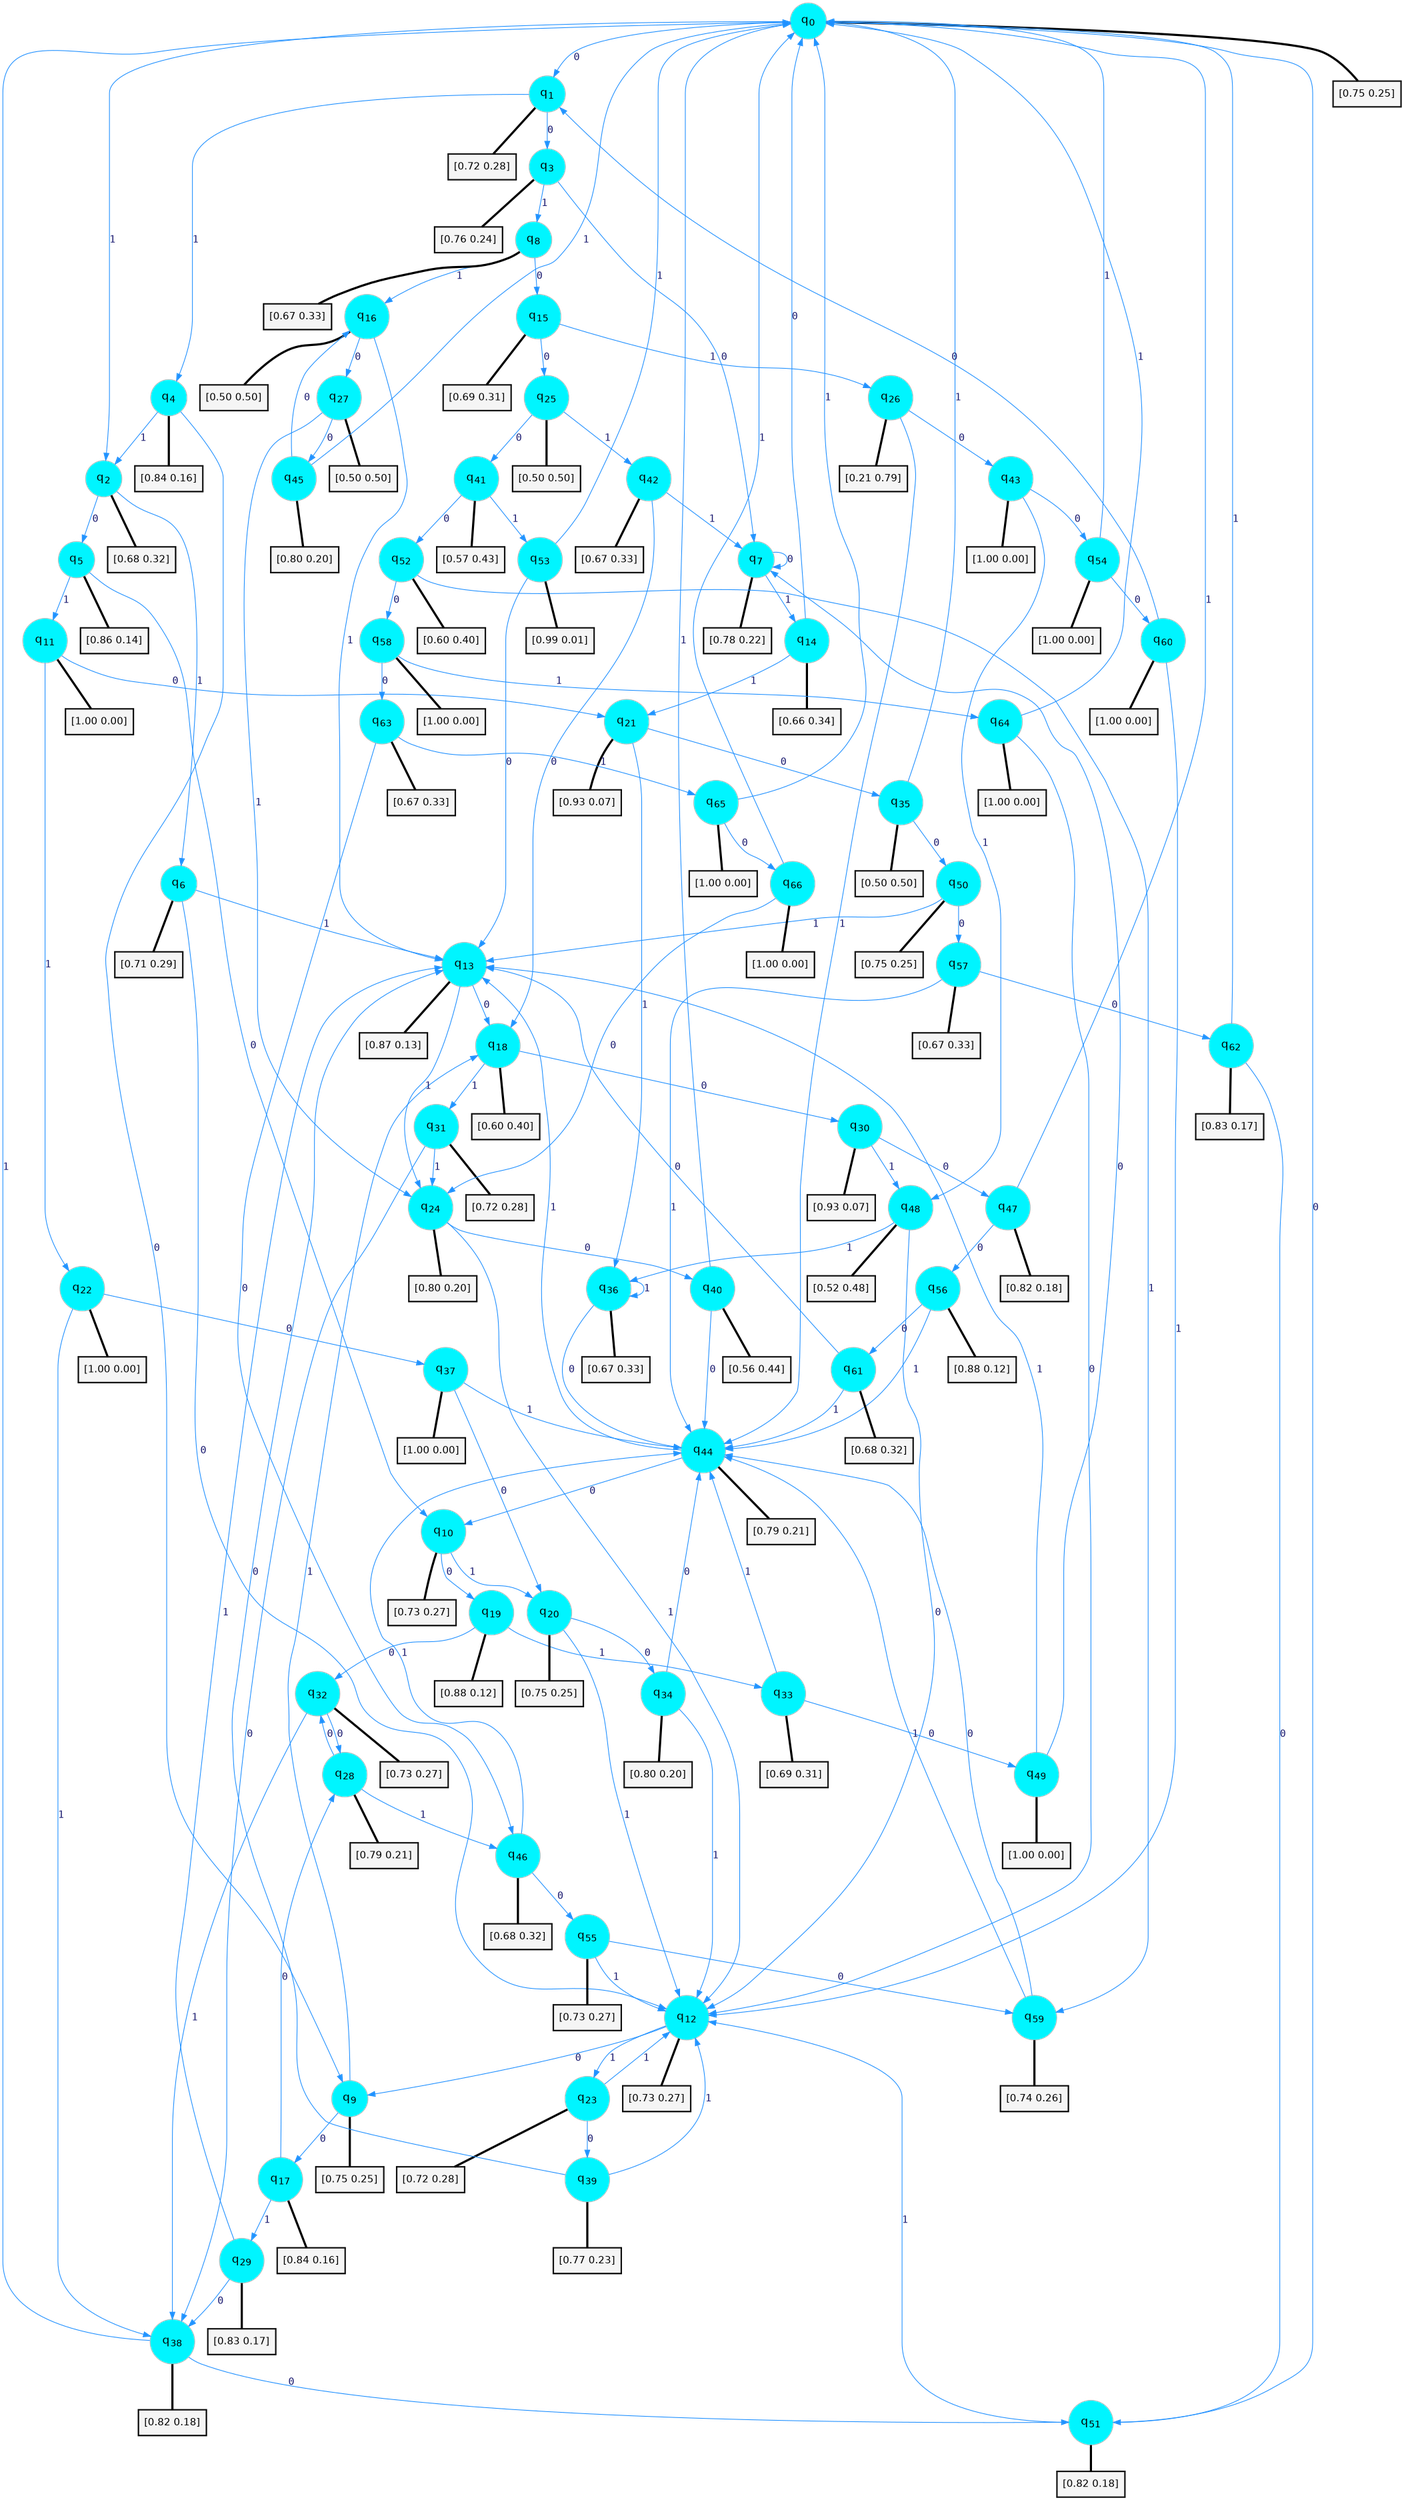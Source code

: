 digraph G {
graph [
bgcolor=transparent, dpi=300, rankdir=TD, size="40,25"];
node [
color=gray, fillcolor=turquoise1, fontcolor=black, fontname=Helvetica, fontsize=16, fontweight=bold, shape=circle, style=filled];
edge [
arrowsize=1, color=dodgerblue1, fontcolor=midnightblue, fontname=courier, fontweight=bold, penwidth=1, style=solid, weight=20];
0[label=<q<SUB>0</SUB>>];
1[label=<q<SUB>1</SUB>>];
2[label=<q<SUB>2</SUB>>];
3[label=<q<SUB>3</SUB>>];
4[label=<q<SUB>4</SUB>>];
5[label=<q<SUB>5</SUB>>];
6[label=<q<SUB>6</SUB>>];
7[label=<q<SUB>7</SUB>>];
8[label=<q<SUB>8</SUB>>];
9[label=<q<SUB>9</SUB>>];
10[label=<q<SUB>10</SUB>>];
11[label=<q<SUB>11</SUB>>];
12[label=<q<SUB>12</SUB>>];
13[label=<q<SUB>13</SUB>>];
14[label=<q<SUB>14</SUB>>];
15[label=<q<SUB>15</SUB>>];
16[label=<q<SUB>16</SUB>>];
17[label=<q<SUB>17</SUB>>];
18[label=<q<SUB>18</SUB>>];
19[label=<q<SUB>19</SUB>>];
20[label=<q<SUB>20</SUB>>];
21[label=<q<SUB>21</SUB>>];
22[label=<q<SUB>22</SUB>>];
23[label=<q<SUB>23</SUB>>];
24[label=<q<SUB>24</SUB>>];
25[label=<q<SUB>25</SUB>>];
26[label=<q<SUB>26</SUB>>];
27[label=<q<SUB>27</SUB>>];
28[label=<q<SUB>28</SUB>>];
29[label=<q<SUB>29</SUB>>];
30[label=<q<SUB>30</SUB>>];
31[label=<q<SUB>31</SUB>>];
32[label=<q<SUB>32</SUB>>];
33[label=<q<SUB>33</SUB>>];
34[label=<q<SUB>34</SUB>>];
35[label=<q<SUB>35</SUB>>];
36[label=<q<SUB>36</SUB>>];
37[label=<q<SUB>37</SUB>>];
38[label=<q<SUB>38</SUB>>];
39[label=<q<SUB>39</SUB>>];
40[label=<q<SUB>40</SUB>>];
41[label=<q<SUB>41</SUB>>];
42[label=<q<SUB>42</SUB>>];
43[label=<q<SUB>43</SUB>>];
44[label=<q<SUB>44</SUB>>];
45[label=<q<SUB>45</SUB>>];
46[label=<q<SUB>46</SUB>>];
47[label=<q<SUB>47</SUB>>];
48[label=<q<SUB>48</SUB>>];
49[label=<q<SUB>49</SUB>>];
50[label=<q<SUB>50</SUB>>];
51[label=<q<SUB>51</SUB>>];
52[label=<q<SUB>52</SUB>>];
53[label=<q<SUB>53</SUB>>];
54[label=<q<SUB>54</SUB>>];
55[label=<q<SUB>55</SUB>>];
56[label=<q<SUB>56</SUB>>];
57[label=<q<SUB>57</SUB>>];
58[label=<q<SUB>58</SUB>>];
59[label=<q<SUB>59</SUB>>];
60[label=<q<SUB>60</SUB>>];
61[label=<q<SUB>61</SUB>>];
62[label=<q<SUB>62</SUB>>];
63[label=<q<SUB>63</SUB>>];
64[label=<q<SUB>64</SUB>>];
65[label=<q<SUB>65</SUB>>];
66[label=<q<SUB>66</SUB>>];
67[label="[0.75 0.25]", shape=box,fontcolor=black, fontname=Helvetica, fontsize=14, penwidth=2, fillcolor=whitesmoke,color=black];
68[label="[0.72 0.28]", shape=box,fontcolor=black, fontname=Helvetica, fontsize=14, penwidth=2, fillcolor=whitesmoke,color=black];
69[label="[0.68 0.32]", shape=box,fontcolor=black, fontname=Helvetica, fontsize=14, penwidth=2, fillcolor=whitesmoke,color=black];
70[label="[0.76 0.24]", shape=box,fontcolor=black, fontname=Helvetica, fontsize=14, penwidth=2, fillcolor=whitesmoke,color=black];
71[label="[0.84 0.16]", shape=box,fontcolor=black, fontname=Helvetica, fontsize=14, penwidth=2, fillcolor=whitesmoke,color=black];
72[label="[0.86 0.14]", shape=box,fontcolor=black, fontname=Helvetica, fontsize=14, penwidth=2, fillcolor=whitesmoke,color=black];
73[label="[0.71 0.29]", shape=box,fontcolor=black, fontname=Helvetica, fontsize=14, penwidth=2, fillcolor=whitesmoke,color=black];
74[label="[0.78 0.22]", shape=box,fontcolor=black, fontname=Helvetica, fontsize=14, penwidth=2, fillcolor=whitesmoke,color=black];
75[label="[0.67 0.33]", shape=box,fontcolor=black, fontname=Helvetica, fontsize=14, penwidth=2, fillcolor=whitesmoke,color=black];
76[label="[0.75 0.25]", shape=box,fontcolor=black, fontname=Helvetica, fontsize=14, penwidth=2, fillcolor=whitesmoke,color=black];
77[label="[0.73 0.27]", shape=box,fontcolor=black, fontname=Helvetica, fontsize=14, penwidth=2, fillcolor=whitesmoke,color=black];
78[label="[1.00 0.00]", shape=box,fontcolor=black, fontname=Helvetica, fontsize=14, penwidth=2, fillcolor=whitesmoke,color=black];
79[label="[0.73 0.27]", shape=box,fontcolor=black, fontname=Helvetica, fontsize=14, penwidth=2, fillcolor=whitesmoke,color=black];
80[label="[0.87 0.13]", shape=box,fontcolor=black, fontname=Helvetica, fontsize=14, penwidth=2, fillcolor=whitesmoke,color=black];
81[label="[0.66 0.34]", shape=box,fontcolor=black, fontname=Helvetica, fontsize=14, penwidth=2, fillcolor=whitesmoke,color=black];
82[label="[0.69 0.31]", shape=box,fontcolor=black, fontname=Helvetica, fontsize=14, penwidth=2, fillcolor=whitesmoke,color=black];
83[label="[0.50 0.50]", shape=box,fontcolor=black, fontname=Helvetica, fontsize=14, penwidth=2, fillcolor=whitesmoke,color=black];
84[label="[0.84 0.16]", shape=box,fontcolor=black, fontname=Helvetica, fontsize=14, penwidth=2, fillcolor=whitesmoke,color=black];
85[label="[0.60 0.40]", shape=box,fontcolor=black, fontname=Helvetica, fontsize=14, penwidth=2, fillcolor=whitesmoke,color=black];
86[label="[0.88 0.12]", shape=box,fontcolor=black, fontname=Helvetica, fontsize=14, penwidth=2, fillcolor=whitesmoke,color=black];
87[label="[0.75 0.25]", shape=box,fontcolor=black, fontname=Helvetica, fontsize=14, penwidth=2, fillcolor=whitesmoke,color=black];
88[label="[0.93 0.07]", shape=box,fontcolor=black, fontname=Helvetica, fontsize=14, penwidth=2, fillcolor=whitesmoke,color=black];
89[label="[1.00 0.00]", shape=box,fontcolor=black, fontname=Helvetica, fontsize=14, penwidth=2, fillcolor=whitesmoke,color=black];
90[label="[0.72 0.28]", shape=box,fontcolor=black, fontname=Helvetica, fontsize=14, penwidth=2, fillcolor=whitesmoke,color=black];
91[label="[0.80 0.20]", shape=box,fontcolor=black, fontname=Helvetica, fontsize=14, penwidth=2, fillcolor=whitesmoke,color=black];
92[label="[0.50 0.50]", shape=box,fontcolor=black, fontname=Helvetica, fontsize=14, penwidth=2, fillcolor=whitesmoke,color=black];
93[label="[0.21 0.79]", shape=box,fontcolor=black, fontname=Helvetica, fontsize=14, penwidth=2, fillcolor=whitesmoke,color=black];
94[label="[0.50 0.50]", shape=box,fontcolor=black, fontname=Helvetica, fontsize=14, penwidth=2, fillcolor=whitesmoke,color=black];
95[label="[0.79 0.21]", shape=box,fontcolor=black, fontname=Helvetica, fontsize=14, penwidth=2, fillcolor=whitesmoke,color=black];
96[label="[0.83 0.17]", shape=box,fontcolor=black, fontname=Helvetica, fontsize=14, penwidth=2, fillcolor=whitesmoke,color=black];
97[label="[0.93 0.07]", shape=box,fontcolor=black, fontname=Helvetica, fontsize=14, penwidth=2, fillcolor=whitesmoke,color=black];
98[label="[0.72 0.28]", shape=box,fontcolor=black, fontname=Helvetica, fontsize=14, penwidth=2, fillcolor=whitesmoke,color=black];
99[label="[0.73 0.27]", shape=box,fontcolor=black, fontname=Helvetica, fontsize=14, penwidth=2, fillcolor=whitesmoke,color=black];
100[label="[0.69 0.31]", shape=box,fontcolor=black, fontname=Helvetica, fontsize=14, penwidth=2, fillcolor=whitesmoke,color=black];
101[label="[0.80 0.20]", shape=box,fontcolor=black, fontname=Helvetica, fontsize=14, penwidth=2, fillcolor=whitesmoke,color=black];
102[label="[0.50 0.50]", shape=box,fontcolor=black, fontname=Helvetica, fontsize=14, penwidth=2, fillcolor=whitesmoke,color=black];
103[label="[0.67 0.33]", shape=box,fontcolor=black, fontname=Helvetica, fontsize=14, penwidth=2, fillcolor=whitesmoke,color=black];
104[label="[1.00 0.00]", shape=box,fontcolor=black, fontname=Helvetica, fontsize=14, penwidth=2, fillcolor=whitesmoke,color=black];
105[label="[0.82 0.18]", shape=box,fontcolor=black, fontname=Helvetica, fontsize=14, penwidth=2, fillcolor=whitesmoke,color=black];
106[label="[0.77 0.23]", shape=box,fontcolor=black, fontname=Helvetica, fontsize=14, penwidth=2, fillcolor=whitesmoke,color=black];
107[label="[0.56 0.44]", shape=box,fontcolor=black, fontname=Helvetica, fontsize=14, penwidth=2, fillcolor=whitesmoke,color=black];
108[label="[0.57 0.43]", shape=box,fontcolor=black, fontname=Helvetica, fontsize=14, penwidth=2, fillcolor=whitesmoke,color=black];
109[label="[0.67 0.33]", shape=box,fontcolor=black, fontname=Helvetica, fontsize=14, penwidth=2, fillcolor=whitesmoke,color=black];
110[label="[1.00 0.00]", shape=box,fontcolor=black, fontname=Helvetica, fontsize=14, penwidth=2, fillcolor=whitesmoke,color=black];
111[label="[0.79 0.21]", shape=box,fontcolor=black, fontname=Helvetica, fontsize=14, penwidth=2, fillcolor=whitesmoke,color=black];
112[label="[0.80 0.20]", shape=box,fontcolor=black, fontname=Helvetica, fontsize=14, penwidth=2, fillcolor=whitesmoke,color=black];
113[label="[0.68 0.32]", shape=box,fontcolor=black, fontname=Helvetica, fontsize=14, penwidth=2, fillcolor=whitesmoke,color=black];
114[label="[0.82 0.18]", shape=box,fontcolor=black, fontname=Helvetica, fontsize=14, penwidth=2, fillcolor=whitesmoke,color=black];
115[label="[0.52 0.48]", shape=box,fontcolor=black, fontname=Helvetica, fontsize=14, penwidth=2, fillcolor=whitesmoke,color=black];
116[label="[1.00 0.00]", shape=box,fontcolor=black, fontname=Helvetica, fontsize=14, penwidth=2, fillcolor=whitesmoke,color=black];
117[label="[0.75 0.25]", shape=box,fontcolor=black, fontname=Helvetica, fontsize=14, penwidth=2, fillcolor=whitesmoke,color=black];
118[label="[0.82 0.18]", shape=box,fontcolor=black, fontname=Helvetica, fontsize=14, penwidth=2, fillcolor=whitesmoke,color=black];
119[label="[0.60 0.40]", shape=box,fontcolor=black, fontname=Helvetica, fontsize=14, penwidth=2, fillcolor=whitesmoke,color=black];
120[label="[0.99 0.01]", shape=box,fontcolor=black, fontname=Helvetica, fontsize=14, penwidth=2, fillcolor=whitesmoke,color=black];
121[label="[1.00 0.00]", shape=box,fontcolor=black, fontname=Helvetica, fontsize=14, penwidth=2, fillcolor=whitesmoke,color=black];
122[label="[0.73 0.27]", shape=box,fontcolor=black, fontname=Helvetica, fontsize=14, penwidth=2, fillcolor=whitesmoke,color=black];
123[label="[0.88 0.12]", shape=box,fontcolor=black, fontname=Helvetica, fontsize=14, penwidth=2, fillcolor=whitesmoke,color=black];
124[label="[0.67 0.33]", shape=box,fontcolor=black, fontname=Helvetica, fontsize=14, penwidth=2, fillcolor=whitesmoke,color=black];
125[label="[1.00 0.00]", shape=box,fontcolor=black, fontname=Helvetica, fontsize=14, penwidth=2, fillcolor=whitesmoke,color=black];
126[label="[0.74 0.26]", shape=box,fontcolor=black, fontname=Helvetica, fontsize=14, penwidth=2, fillcolor=whitesmoke,color=black];
127[label="[1.00 0.00]", shape=box,fontcolor=black, fontname=Helvetica, fontsize=14, penwidth=2, fillcolor=whitesmoke,color=black];
128[label="[0.68 0.32]", shape=box,fontcolor=black, fontname=Helvetica, fontsize=14, penwidth=2, fillcolor=whitesmoke,color=black];
129[label="[0.83 0.17]", shape=box,fontcolor=black, fontname=Helvetica, fontsize=14, penwidth=2, fillcolor=whitesmoke,color=black];
130[label="[0.67 0.33]", shape=box,fontcolor=black, fontname=Helvetica, fontsize=14, penwidth=2, fillcolor=whitesmoke,color=black];
131[label="[1.00 0.00]", shape=box,fontcolor=black, fontname=Helvetica, fontsize=14, penwidth=2, fillcolor=whitesmoke,color=black];
132[label="[1.00 0.00]", shape=box,fontcolor=black, fontname=Helvetica, fontsize=14, penwidth=2, fillcolor=whitesmoke,color=black];
133[label="[1.00 0.00]", shape=box,fontcolor=black, fontname=Helvetica, fontsize=14, penwidth=2, fillcolor=whitesmoke,color=black];
0->1 [label=0];
0->2 [label=1];
0->67 [arrowhead=none, penwidth=3,color=black];
1->3 [label=0];
1->4 [label=1];
1->68 [arrowhead=none, penwidth=3,color=black];
2->5 [label=0];
2->6 [label=1];
2->69 [arrowhead=none, penwidth=3,color=black];
3->7 [label=0];
3->8 [label=1];
3->70 [arrowhead=none, penwidth=3,color=black];
4->9 [label=0];
4->2 [label=1];
4->71 [arrowhead=none, penwidth=3,color=black];
5->10 [label=0];
5->11 [label=1];
5->72 [arrowhead=none, penwidth=3,color=black];
6->12 [label=0];
6->13 [label=1];
6->73 [arrowhead=none, penwidth=3,color=black];
7->7 [label=0];
7->14 [label=1];
7->74 [arrowhead=none, penwidth=3,color=black];
8->15 [label=0];
8->16 [label=1];
8->75 [arrowhead=none, penwidth=3,color=black];
9->17 [label=0];
9->18 [label=1];
9->76 [arrowhead=none, penwidth=3,color=black];
10->19 [label=0];
10->20 [label=1];
10->77 [arrowhead=none, penwidth=3,color=black];
11->21 [label=0];
11->22 [label=1];
11->78 [arrowhead=none, penwidth=3,color=black];
12->9 [label=0];
12->23 [label=1];
12->79 [arrowhead=none, penwidth=3,color=black];
13->18 [label=0];
13->24 [label=1];
13->80 [arrowhead=none, penwidth=3,color=black];
14->0 [label=0];
14->21 [label=1];
14->81 [arrowhead=none, penwidth=3,color=black];
15->25 [label=0];
15->26 [label=1];
15->82 [arrowhead=none, penwidth=3,color=black];
16->27 [label=0];
16->13 [label=1];
16->83 [arrowhead=none, penwidth=3,color=black];
17->28 [label=0];
17->29 [label=1];
17->84 [arrowhead=none, penwidth=3,color=black];
18->30 [label=0];
18->31 [label=1];
18->85 [arrowhead=none, penwidth=3,color=black];
19->32 [label=0];
19->33 [label=1];
19->86 [arrowhead=none, penwidth=3,color=black];
20->34 [label=0];
20->12 [label=1];
20->87 [arrowhead=none, penwidth=3,color=black];
21->35 [label=0];
21->36 [label=1];
21->88 [arrowhead=none, penwidth=3,color=black];
22->37 [label=0];
22->38 [label=1];
22->89 [arrowhead=none, penwidth=3,color=black];
23->39 [label=0];
23->12 [label=1];
23->90 [arrowhead=none, penwidth=3,color=black];
24->40 [label=0];
24->12 [label=1];
24->91 [arrowhead=none, penwidth=3,color=black];
25->41 [label=0];
25->42 [label=1];
25->92 [arrowhead=none, penwidth=3,color=black];
26->43 [label=0];
26->44 [label=1];
26->93 [arrowhead=none, penwidth=3,color=black];
27->45 [label=0];
27->24 [label=1];
27->94 [arrowhead=none, penwidth=3,color=black];
28->32 [label=0];
28->46 [label=1];
28->95 [arrowhead=none, penwidth=3,color=black];
29->38 [label=0];
29->13 [label=1];
29->96 [arrowhead=none, penwidth=3,color=black];
30->47 [label=0];
30->48 [label=1];
30->97 [arrowhead=none, penwidth=3,color=black];
31->38 [label=0];
31->24 [label=1];
31->98 [arrowhead=none, penwidth=3,color=black];
32->28 [label=0];
32->38 [label=1];
32->99 [arrowhead=none, penwidth=3,color=black];
33->49 [label=0];
33->44 [label=1];
33->100 [arrowhead=none, penwidth=3,color=black];
34->44 [label=0];
34->12 [label=1];
34->101 [arrowhead=none, penwidth=3,color=black];
35->50 [label=0];
35->0 [label=1];
35->102 [arrowhead=none, penwidth=3,color=black];
36->44 [label=0];
36->36 [label=1];
36->103 [arrowhead=none, penwidth=3,color=black];
37->20 [label=0];
37->44 [label=1];
37->104 [arrowhead=none, penwidth=3,color=black];
38->51 [label=0];
38->0 [label=1];
38->105 [arrowhead=none, penwidth=3,color=black];
39->13 [label=0];
39->12 [label=1];
39->106 [arrowhead=none, penwidth=3,color=black];
40->44 [label=0];
40->0 [label=1];
40->107 [arrowhead=none, penwidth=3,color=black];
41->52 [label=0];
41->53 [label=1];
41->108 [arrowhead=none, penwidth=3,color=black];
42->18 [label=0];
42->7 [label=1];
42->109 [arrowhead=none, penwidth=3,color=black];
43->54 [label=0];
43->48 [label=1];
43->110 [arrowhead=none, penwidth=3,color=black];
44->10 [label=0];
44->13 [label=1];
44->111 [arrowhead=none, penwidth=3,color=black];
45->16 [label=0];
45->0 [label=1];
45->112 [arrowhead=none, penwidth=3,color=black];
46->55 [label=0];
46->44 [label=1];
46->113 [arrowhead=none, penwidth=3,color=black];
47->56 [label=0];
47->0 [label=1];
47->114 [arrowhead=none, penwidth=3,color=black];
48->12 [label=0];
48->36 [label=1];
48->115 [arrowhead=none, penwidth=3,color=black];
49->7 [label=0];
49->13 [label=1];
49->116 [arrowhead=none, penwidth=3,color=black];
50->57 [label=0];
50->13 [label=1];
50->117 [arrowhead=none, penwidth=3,color=black];
51->0 [label=0];
51->12 [label=1];
51->118 [arrowhead=none, penwidth=3,color=black];
52->58 [label=0];
52->59 [label=1];
52->119 [arrowhead=none, penwidth=3,color=black];
53->13 [label=0];
53->0 [label=1];
53->120 [arrowhead=none, penwidth=3,color=black];
54->60 [label=0];
54->0 [label=1];
54->121 [arrowhead=none, penwidth=3,color=black];
55->59 [label=0];
55->12 [label=1];
55->122 [arrowhead=none, penwidth=3,color=black];
56->61 [label=0];
56->44 [label=1];
56->123 [arrowhead=none, penwidth=3,color=black];
57->62 [label=0];
57->44 [label=1];
57->124 [arrowhead=none, penwidth=3,color=black];
58->63 [label=0];
58->64 [label=1];
58->125 [arrowhead=none, penwidth=3,color=black];
59->44 [label=0];
59->44 [label=1];
59->126 [arrowhead=none, penwidth=3,color=black];
60->1 [label=0];
60->12 [label=1];
60->127 [arrowhead=none, penwidth=3,color=black];
61->13 [label=0];
61->44 [label=1];
61->128 [arrowhead=none, penwidth=3,color=black];
62->51 [label=0];
62->0 [label=1];
62->129 [arrowhead=none, penwidth=3,color=black];
63->46 [label=0];
63->65 [label=1];
63->130 [arrowhead=none, penwidth=3,color=black];
64->12 [label=0];
64->0 [label=1];
64->131 [arrowhead=none, penwidth=3,color=black];
65->66 [label=0];
65->0 [label=1];
65->132 [arrowhead=none, penwidth=3,color=black];
66->24 [label=0];
66->0 [label=1];
66->133 [arrowhead=none, penwidth=3,color=black];
}
